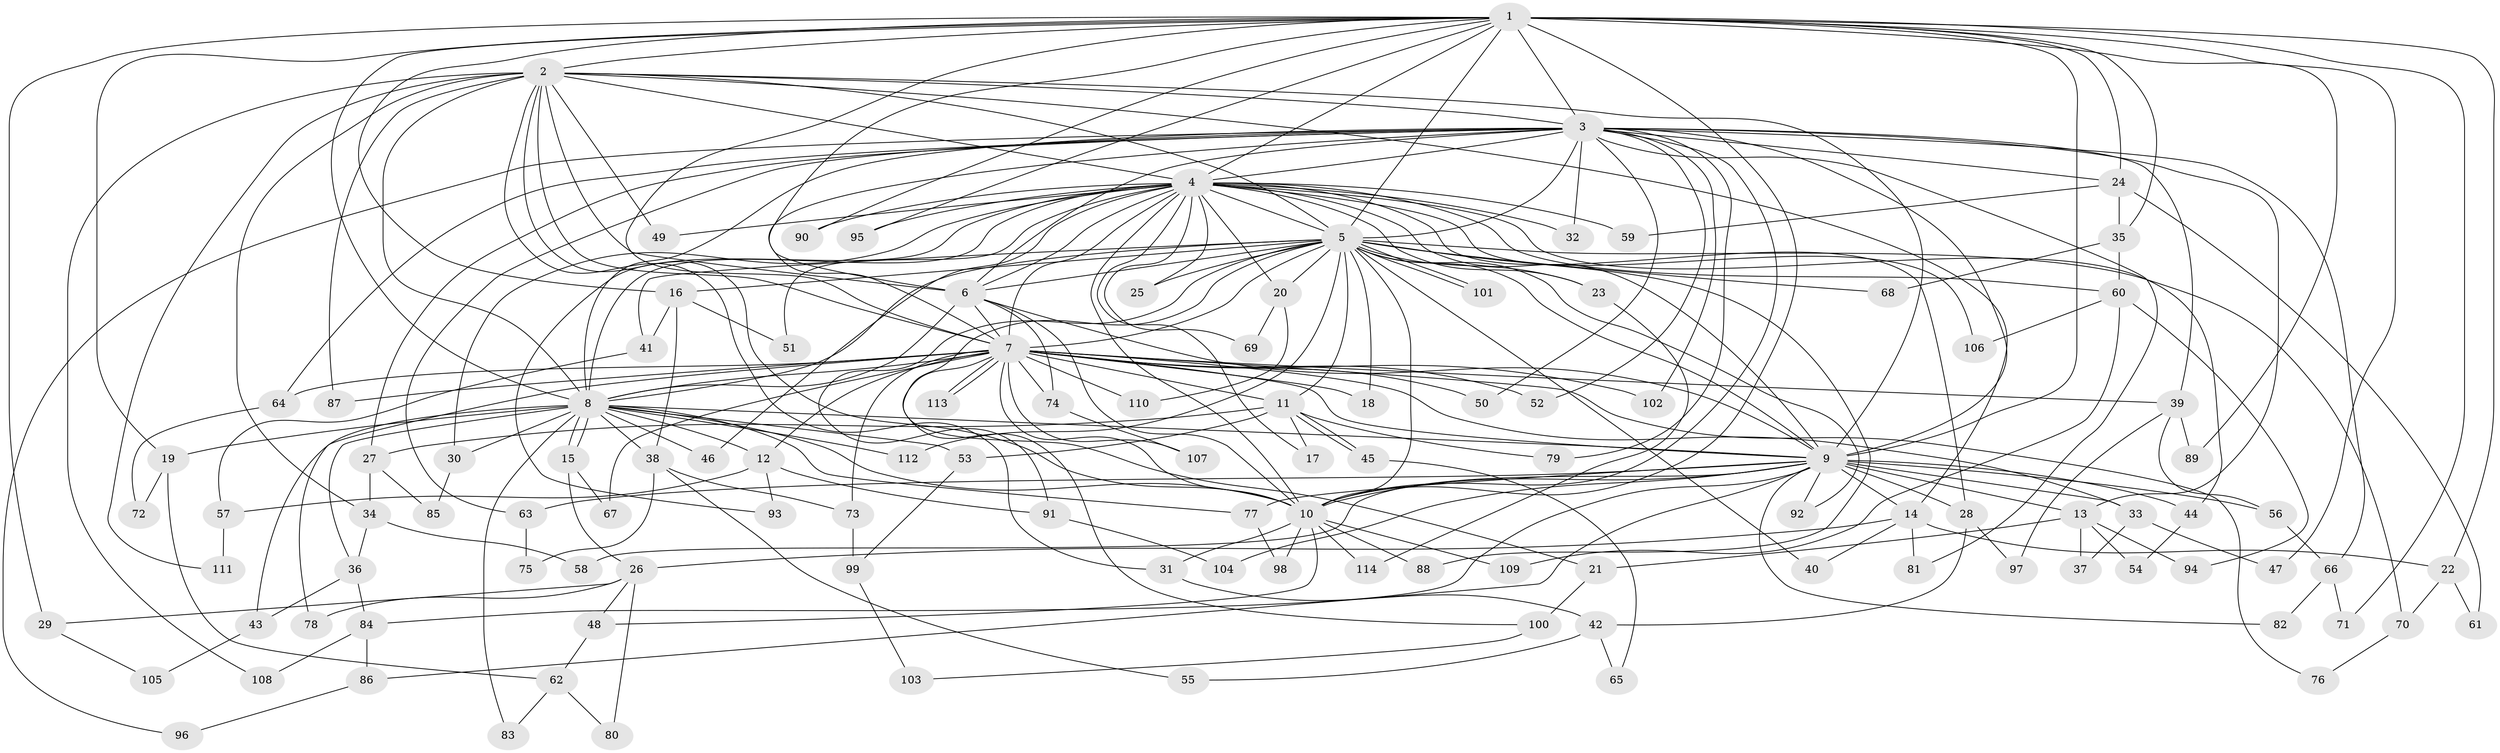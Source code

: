 // Generated by graph-tools (version 1.1) at 2025/46/03/09/25 04:46:11]
// undirected, 114 vertices, 253 edges
graph export_dot {
graph [start="1"]
  node [color=gray90,style=filled];
  1;
  2;
  3;
  4;
  5;
  6;
  7;
  8;
  9;
  10;
  11;
  12;
  13;
  14;
  15;
  16;
  17;
  18;
  19;
  20;
  21;
  22;
  23;
  24;
  25;
  26;
  27;
  28;
  29;
  30;
  31;
  32;
  33;
  34;
  35;
  36;
  37;
  38;
  39;
  40;
  41;
  42;
  43;
  44;
  45;
  46;
  47;
  48;
  49;
  50;
  51;
  52;
  53;
  54;
  55;
  56;
  57;
  58;
  59;
  60;
  61;
  62;
  63;
  64;
  65;
  66;
  67;
  68;
  69;
  70;
  71;
  72;
  73;
  74;
  75;
  76;
  77;
  78;
  79;
  80;
  81;
  82;
  83;
  84;
  85;
  86;
  87;
  88;
  89;
  90;
  91;
  92;
  93;
  94;
  95;
  96;
  97;
  98;
  99;
  100;
  101;
  102;
  103;
  104;
  105;
  106;
  107;
  108;
  109;
  110;
  111;
  112;
  113;
  114;
  1 -- 2;
  1 -- 3;
  1 -- 4;
  1 -- 5;
  1 -- 6;
  1 -- 7;
  1 -- 8;
  1 -- 9;
  1 -- 10;
  1 -- 16;
  1 -- 19;
  1 -- 22;
  1 -- 24;
  1 -- 29;
  1 -- 35;
  1 -- 47;
  1 -- 71;
  1 -- 89;
  1 -- 90;
  1 -- 95;
  2 -- 3;
  2 -- 4;
  2 -- 5;
  2 -- 6;
  2 -- 7;
  2 -- 8;
  2 -- 9;
  2 -- 10;
  2 -- 14;
  2 -- 31;
  2 -- 34;
  2 -- 49;
  2 -- 87;
  2 -- 108;
  2 -- 111;
  3 -- 4;
  3 -- 5;
  3 -- 6;
  3 -- 7;
  3 -- 8;
  3 -- 9;
  3 -- 10;
  3 -- 13;
  3 -- 24;
  3 -- 27;
  3 -- 32;
  3 -- 39;
  3 -- 50;
  3 -- 52;
  3 -- 63;
  3 -- 64;
  3 -- 66;
  3 -- 79;
  3 -- 81;
  3 -- 96;
  3 -- 102;
  4 -- 5;
  4 -- 6;
  4 -- 7;
  4 -- 8;
  4 -- 9;
  4 -- 10;
  4 -- 17;
  4 -- 20;
  4 -- 23;
  4 -- 25;
  4 -- 28;
  4 -- 30;
  4 -- 32;
  4 -- 44;
  4 -- 46;
  4 -- 49;
  4 -- 51;
  4 -- 59;
  4 -- 60;
  4 -- 69;
  4 -- 90;
  4 -- 93;
  4 -- 95;
  4 -- 106;
  5 -- 6;
  5 -- 7;
  5 -- 8;
  5 -- 9;
  5 -- 10;
  5 -- 11;
  5 -- 16;
  5 -- 18;
  5 -- 20;
  5 -- 21;
  5 -- 23;
  5 -- 25;
  5 -- 40;
  5 -- 41;
  5 -- 68;
  5 -- 70;
  5 -- 88;
  5 -- 91;
  5 -- 92;
  5 -- 101;
  5 -- 101;
  5 -- 112;
  6 -- 7;
  6 -- 8;
  6 -- 9;
  6 -- 10;
  6 -- 74;
  7 -- 8;
  7 -- 9;
  7 -- 10;
  7 -- 11;
  7 -- 12;
  7 -- 18;
  7 -- 33;
  7 -- 39;
  7 -- 50;
  7 -- 52;
  7 -- 64;
  7 -- 67;
  7 -- 73;
  7 -- 74;
  7 -- 76;
  7 -- 78;
  7 -- 87;
  7 -- 100;
  7 -- 102;
  7 -- 107;
  7 -- 110;
  7 -- 113;
  7 -- 113;
  8 -- 9;
  8 -- 10;
  8 -- 12;
  8 -- 15;
  8 -- 15;
  8 -- 19;
  8 -- 30;
  8 -- 36;
  8 -- 38;
  8 -- 43;
  8 -- 46;
  8 -- 53;
  8 -- 77;
  8 -- 83;
  8 -- 112;
  9 -- 10;
  9 -- 13;
  9 -- 14;
  9 -- 28;
  9 -- 33;
  9 -- 44;
  9 -- 56;
  9 -- 58;
  9 -- 63;
  9 -- 77;
  9 -- 82;
  9 -- 84;
  9 -- 86;
  9 -- 92;
  9 -- 104;
  10 -- 31;
  10 -- 48;
  10 -- 88;
  10 -- 98;
  10 -- 109;
  10 -- 114;
  11 -- 17;
  11 -- 27;
  11 -- 45;
  11 -- 45;
  11 -- 53;
  11 -- 79;
  12 -- 57;
  12 -- 91;
  12 -- 93;
  13 -- 21;
  13 -- 37;
  13 -- 54;
  13 -- 94;
  14 -- 22;
  14 -- 26;
  14 -- 40;
  14 -- 81;
  15 -- 26;
  15 -- 67;
  16 -- 38;
  16 -- 41;
  16 -- 51;
  19 -- 62;
  19 -- 72;
  20 -- 69;
  20 -- 110;
  21 -- 100;
  22 -- 61;
  22 -- 70;
  23 -- 114;
  24 -- 35;
  24 -- 59;
  24 -- 61;
  26 -- 29;
  26 -- 48;
  26 -- 78;
  26 -- 80;
  27 -- 34;
  27 -- 85;
  28 -- 42;
  28 -- 97;
  29 -- 105;
  30 -- 85;
  31 -- 42;
  33 -- 37;
  33 -- 47;
  34 -- 36;
  34 -- 58;
  35 -- 60;
  35 -- 68;
  36 -- 43;
  36 -- 84;
  38 -- 55;
  38 -- 73;
  38 -- 75;
  39 -- 56;
  39 -- 89;
  39 -- 97;
  41 -- 57;
  42 -- 55;
  42 -- 65;
  43 -- 105;
  44 -- 54;
  45 -- 65;
  48 -- 62;
  53 -- 99;
  56 -- 66;
  57 -- 111;
  60 -- 94;
  60 -- 106;
  60 -- 109;
  62 -- 80;
  62 -- 83;
  63 -- 75;
  64 -- 72;
  66 -- 71;
  66 -- 82;
  70 -- 76;
  73 -- 99;
  74 -- 107;
  77 -- 98;
  84 -- 86;
  84 -- 108;
  86 -- 96;
  91 -- 104;
  99 -- 103;
  100 -- 103;
}
